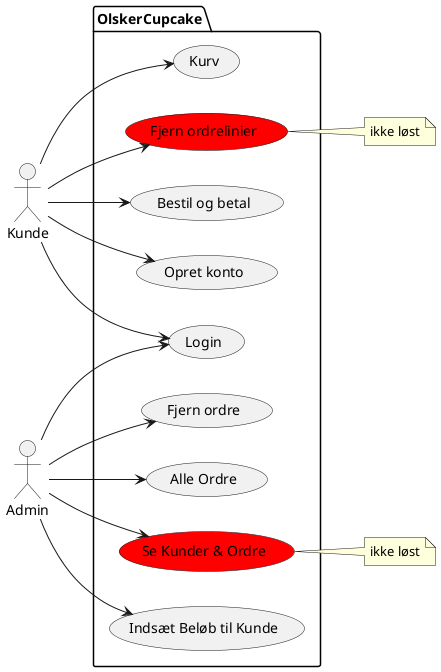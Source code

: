 @startuml



left to right direction
actor Kunde as g

package OlskerCupcake {
  usecase "Bestil og betal" as UC1
  usecase "Opret konto" as UC2
  usecase "Indsæt Beløb til Kunde" as UC3
  usecase "Kurv" as UC4
  usecase "Login" as UC5
  usecase "Alle Ordre" as UC6
  usecase "Se Kunder & Ordre" as UC7 #red
  usecase "Fjern ordrelinier" as UC8 #red
  usecase "Fjern ordre" as UC9

}

g --> UC1
g --> UC2
Admin --> UC3
g --> UC4
g --> UC5
Admin --> UC5
Admin --> UC6
Admin --> UC7
g --> UC8
Admin --> UC9

 note right of UC7
     ikke løst
 end note

 note right of UC8
      ikke løst
  end note
@enduml


